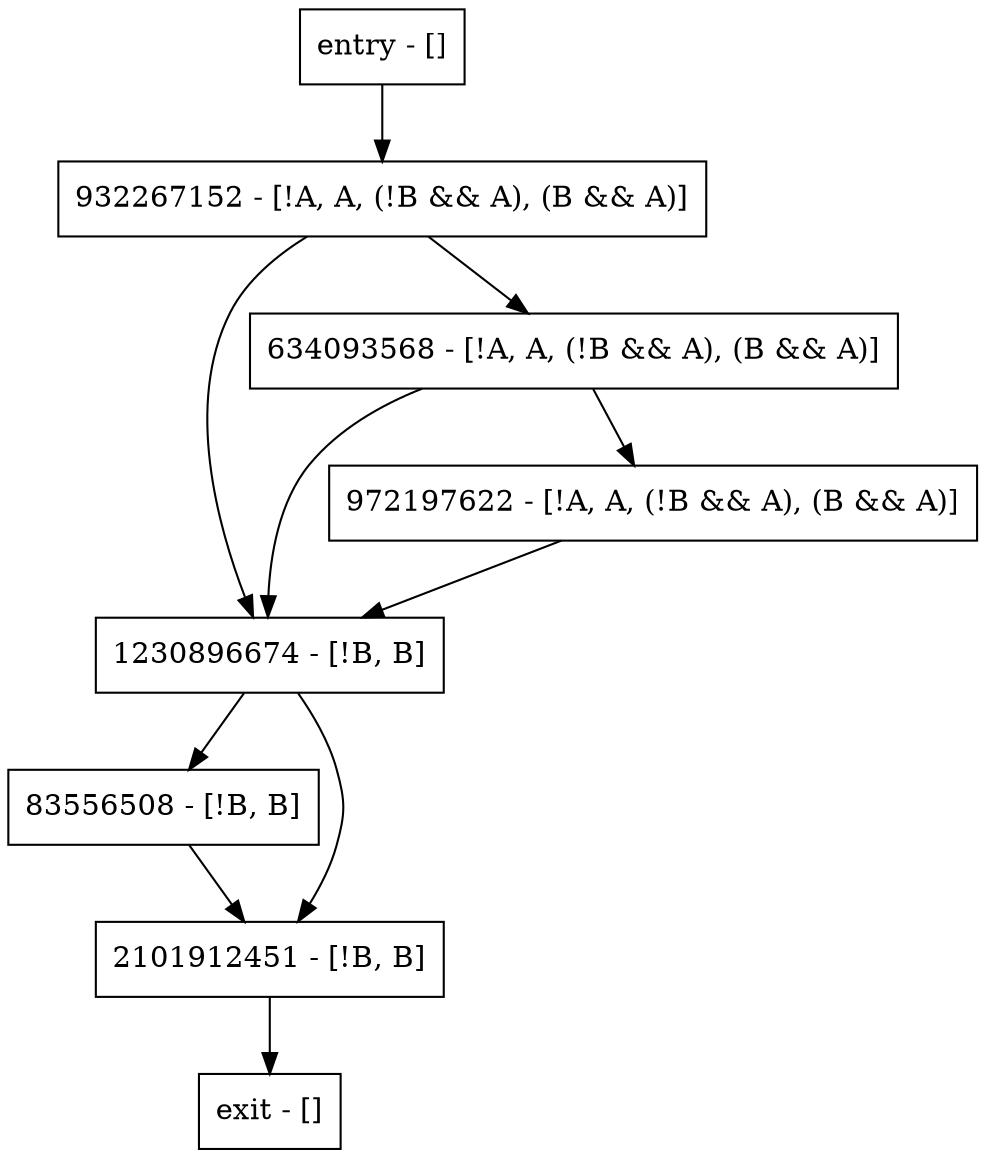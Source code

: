 digraph main {
node [shape=record];
entry [label="entry - []"];
exit [label="exit - []"];
1230896674 [label="1230896674 - [!B, B]"];
972197622 [label="972197622 - [!A, A, (!B && A), (B && A)]"];
932267152 [label="932267152 - [!A, A, (!B && A), (B && A)]"];
83556508 [label="83556508 - [!B, B]"];
634093568 [label="634093568 - [!A, A, (!B && A), (B && A)]"];
2101912451 [label="2101912451 - [!B, B]"];
entry;
exit;
entry -> 932267152;
1230896674 -> 83556508;
1230896674 -> 2101912451;
972197622 -> 1230896674;
932267152 -> 1230896674;
932267152 -> 634093568;
83556508 -> 2101912451;
634093568 -> 1230896674;
634093568 -> 972197622;
2101912451 -> exit;
}
